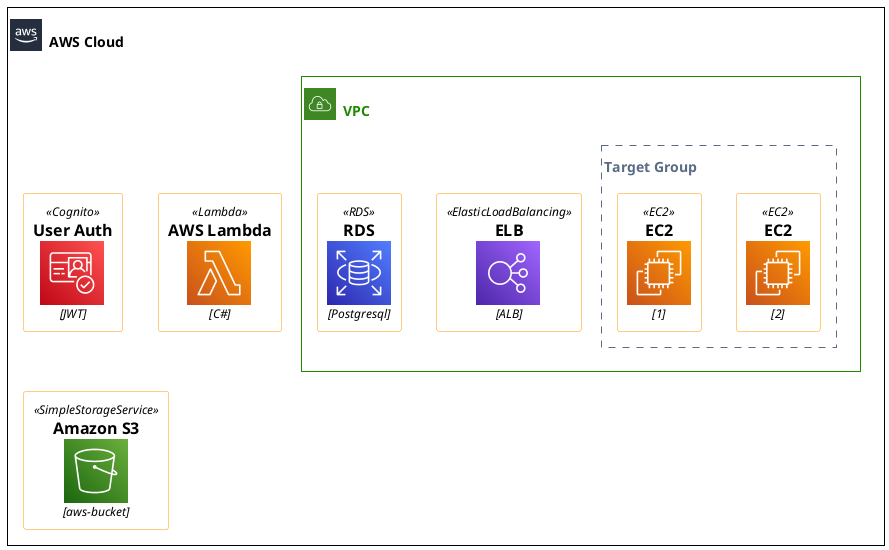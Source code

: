 
@startuml

' link https://github.com/awslabs/aws-icons-for-plantuml/tree/main/dist

!include <awslib/AWSCommon>
!include <awslib/Groups/AWSCloud>
!include <awslib/Groups/VPC>
!include <awslib/Groups/Generic>
!include <awslib/General/Users>
!include <awslib/SecurityIdentityCompliance/Cognito>
!include <awslib/NetworkingContentDelivery/ElasticLoadBalancing>
!include <awslib/Compute/EC2>
!include <awslib/Database/RDS>
!include <awslib/Compute/Lambda>
!include <awslib/Storage/SimpleStorageService>

AWSCloudGroup(cloud) {

  Cognito(userAuth, "User Auth", "JWT")

  VPCGroup(vpc) {
    
    ElasticLoadBalancing(elb, "ELB", "ALB")
    
    GenericGroup(target, "Target Group") {
      EC2(ec21, "EC2", "2")
      EC2(ec22, "EC2", "1")
    }
    
    RDS(rds, "RDS", "Postgresql")
  }
  
  Lambda(lambda, "AWS Lambda", "C#")
  SimpleStorageService(s3, "Amazon S3", "aws-bucket")
}

@enduml
